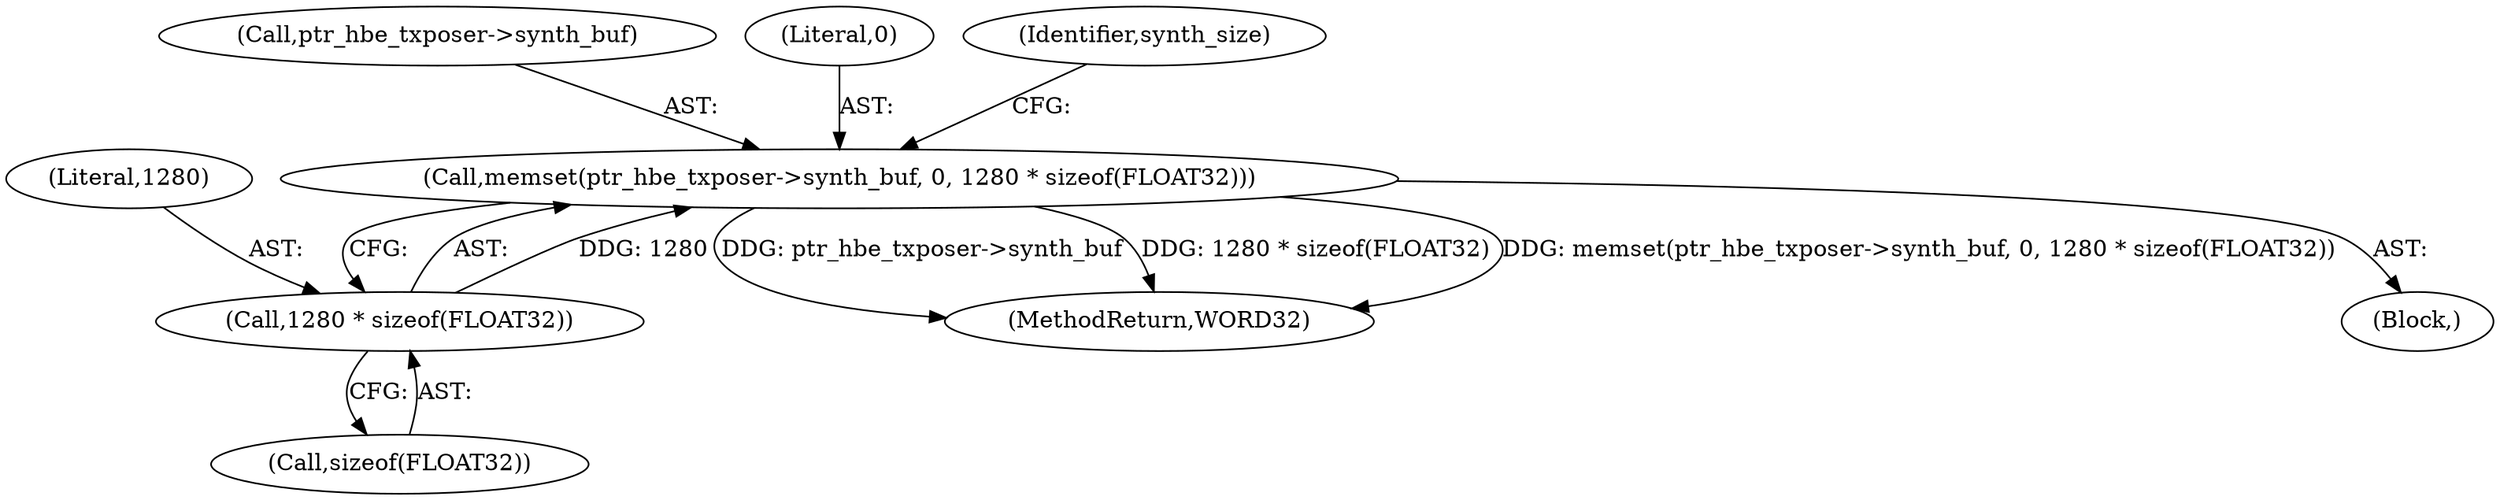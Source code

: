 digraph "0_Android_04e8cd58f075bec5892e369c8deebca9c67e855c_4@API" {
"1000213" [label="(Call,memset(ptr_hbe_txposer->synth_buf, 0, 1280 * sizeof(FLOAT32)))"];
"1000218" [label="(Call,1280 * sizeof(FLOAT32))"];
"1000218" [label="(Call,1280 * sizeof(FLOAT32))"];
"1000214" [label="(Call,ptr_hbe_txposer->synth_buf)"];
"1000591" [label="(MethodReturn,WORD32)"];
"1000213" [label="(Call,memset(ptr_hbe_txposer->synth_buf, 0, 1280 * sizeof(FLOAT32)))"];
"1000220" [label="(Call,sizeof(FLOAT32))"];
"1000219" [label="(Literal,1280)"];
"1000217" [label="(Literal,0)"];
"1000223" [label="(Identifier,synth_size)"];
"1000114" [label="(Block,)"];
"1000213" -> "1000114"  [label="AST: "];
"1000213" -> "1000218"  [label="CFG: "];
"1000214" -> "1000213"  [label="AST: "];
"1000217" -> "1000213"  [label="AST: "];
"1000218" -> "1000213"  [label="AST: "];
"1000223" -> "1000213"  [label="CFG: "];
"1000213" -> "1000591"  [label="DDG: ptr_hbe_txposer->synth_buf"];
"1000213" -> "1000591"  [label="DDG: 1280 * sizeof(FLOAT32)"];
"1000213" -> "1000591"  [label="DDG: memset(ptr_hbe_txposer->synth_buf, 0, 1280 * sizeof(FLOAT32))"];
"1000218" -> "1000213"  [label="DDG: 1280"];
"1000218" -> "1000220"  [label="CFG: "];
"1000219" -> "1000218"  [label="AST: "];
"1000220" -> "1000218"  [label="AST: "];
}
